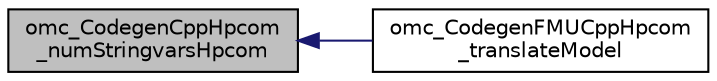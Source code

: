 digraph "omc_CodegenCppHpcom_numStringvarsHpcom"
{
  edge [fontname="Helvetica",fontsize="10",labelfontname="Helvetica",labelfontsize="10"];
  node [fontname="Helvetica",fontsize="10",shape=record];
  rankdir="LR";
  Node6933 [label="omc_CodegenCppHpcom\l_numStringvarsHpcom",height=0.2,width=0.4,color="black", fillcolor="grey75", style="filled", fontcolor="black"];
  Node6933 -> Node6934 [dir="back",color="midnightblue",fontsize="10",style="solid",fontname="Helvetica"];
  Node6934 [label="omc_CodegenFMUCppHpcom\l_translateModel",height=0.2,width=0.4,color="black", fillcolor="white", style="filled",URL="$d5/d8c/_codegen_f_m_u_cpp_hpcom_8h.html#abed9b64290450d80d93f9ce199b9ecc5"];
}
